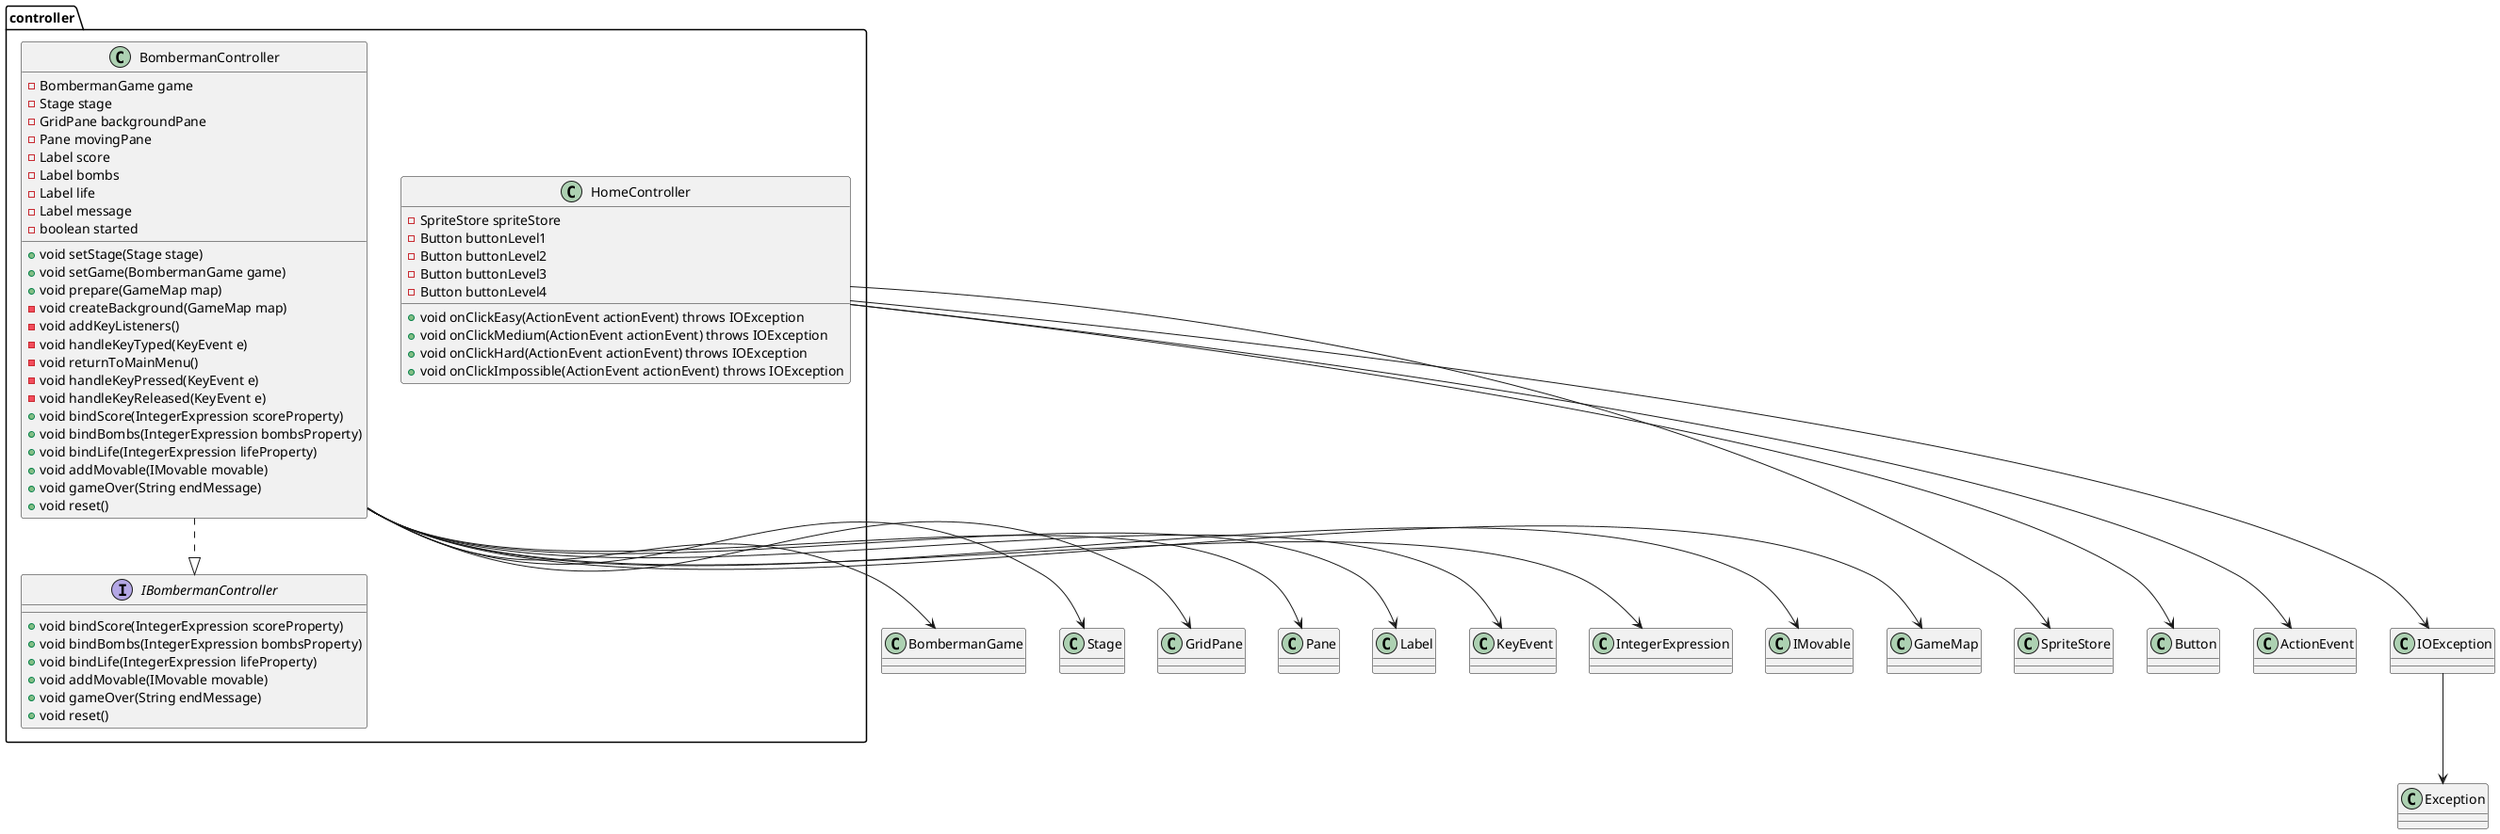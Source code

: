 @startuml
package controller {
    class BombermanController {
        - BombermanGame game
        - Stage stage
        - GridPane backgroundPane
        - Pane movingPane
        - Label score
        - Label bombs
        - Label life
        - Label message
        - boolean started
        + void setStage(Stage stage)
        + void setGame(BombermanGame game)
        + void prepare(GameMap map)
        - void createBackground(GameMap map)
        - void addKeyListeners()
        - void handleKeyTyped(KeyEvent e)
        - void returnToMainMenu()
        - void handleKeyPressed(KeyEvent e)
        - void handleKeyReleased(KeyEvent e)
        + void bindScore(IntegerExpression scoreProperty)
        + void bindBombs(IntegerExpression bombsProperty)
        + void bindLife(IntegerExpression lifeProperty)
        + void addMovable(IMovable movable)
        + void gameOver(String endMessage)
        + void reset()
    }

    class HomeController {
        - SpriteStore spriteStore
        - Button buttonLevel1
        - Button buttonLevel2
        - Button buttonLevel3
        - Button buttonLevel4
        + void onClickEasy(ActionEvent actionEvent) throws IOException
        + void onClickMedium(ActionEvent actionEvent) throws IOException
        + void onClickHard(ActionEvent actionEvent) throws IOException
        + void onClickImpossible(ActionEvent actionEvent) throws IOException
    }

    interface IBombermanController {
        + void bindScore(IntegerExpression scoreProperty)
        + void bindBombs(IntegerExpression bombsProperty)
        + void bindLife(IntegerExpression lifeProperty)
        + void addMovable(IMovable movable)
        + void gameOver(String endMessage)
        + void reset()
    }
}

BombermanController --> BombermanGame
BombermanController --> Stage
BombermanController --> GridPane
BombermanController --> Pane
BombermanController --> Label
BombermanController --> KeyEvent
BombermanController --> IntegerExpression
BombermanController --> IMovable
BombermanController --> GameMap
BombermanController ..|> IBombermanController

HomeController --> SpriteStore
HomeController --> Button
HomeController --> ActionEvent
HomeController --> IOException
IOException --> Exception
@enduml